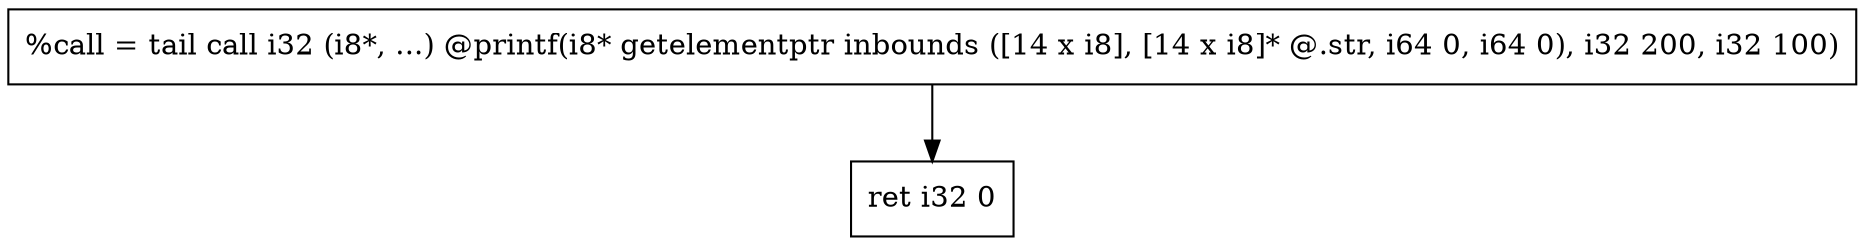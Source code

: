 digraph "CDFG for'main' function" {
	Node0x559515954520[shape=record, label="  %call = tail call i32 (i8*, ...) @printf(i8* getelementptr inbounds ([14 x i8], [14 x i8]* @.str, i64 0, i64 0), i32 200, i32 100)"]
	Node0x559515954628[shape=record, label="  ret i32 0"]
	Node0x559515954520 -> Node0x559515954628
edge [color=red]
}
